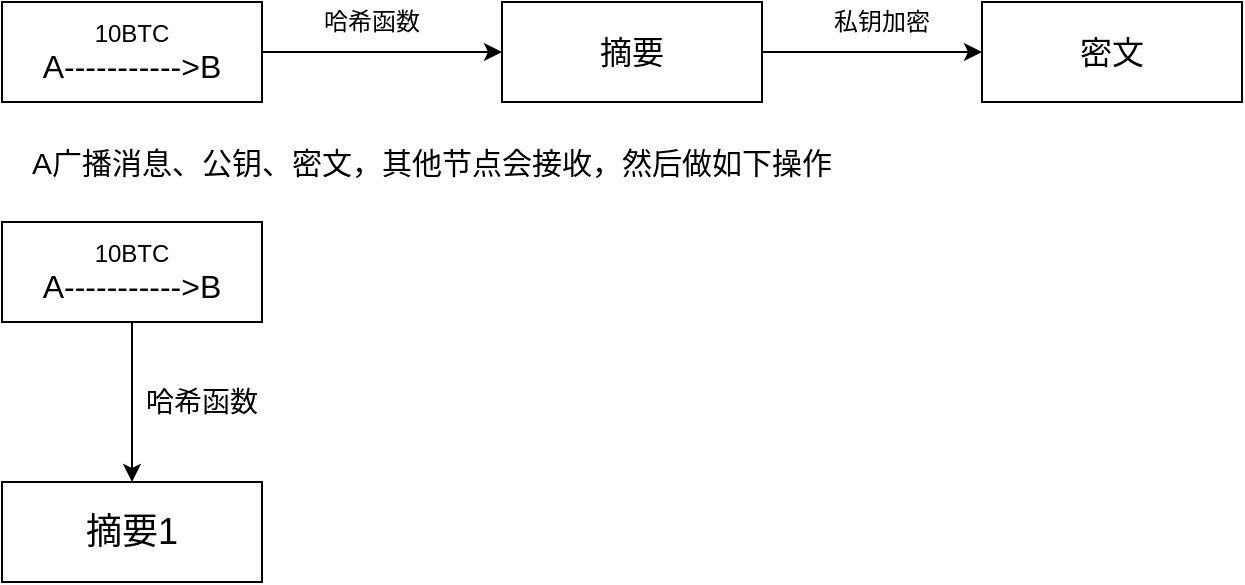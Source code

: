 <mxfile version="14.7.3" type="github">
  <diagram id="0XFOo5WfWtpuxFxuufUj" name="Page-1">
    <mxGraphModel dx="548" dy="528" grid="1" gridSize="10" guides="1" tooltips="1" connect="1" arrows="1" fold="1" page="1" pageScale="1" pageWidth="827" pageHeight="1169" math="0" shadow="0">
      <root>
        <mxCell id="0" />
        <mxCell id="1" parent="0" />
        <mxCell id="OTzWsGNzkJKnARdKistW-3" value="" style="edgeStyle=orthogonalEdgeStyle;rounded=0;orthogonalLoop=1;jettySize=auto;html=1;" edge="1" parent="1" source="OTzWsGNzkJKnARdKistW-1" target="OTzWsGNzkJKnARdKistW-2">
          <mxGeometry relative="1" as="geometry" />
        </mxCell>
        <mxCell id="OTzWsGNzkJKnARdKistW-1" value="10BTC&lt;br&gt;&lt;font style=&quot;font-size: 16px&quot;&gt;A-----------&amp;gt;B&lt;/font&gt;" style="rounded=0;whiteSpace=wrap;html=1;" vertex="1" parent="1">
          <mxGeometry x="90" y="220" width="130" height="50" as="geometry" />
        </mxCell>
        <mxCell id="OTzWsGNzkJKnARdKistW-6" value="" style="edgeStyle=orthogonalEdgeStyle;rounded=0;orthogonalLoop=1;jettySize=auto;html=1;" edge="1" parent="1" source="OTzWsGNzkJKnARdKistW-2" target="OTzWsGNzkJKnARdKistW-5">
          <mxGeometry relative="1" as="geometry" />
        </mxCell>
        <mxCell id="OTzWsGNzkJKnARdKistW-2" value="&lt;font style=&quot;font-size: 16px&quot;&gt;摘要&lt;/font&gt;" style="rounded=0;whiteSpace=wrap;html=1;" vertex="1" parent="1">
          <mxGeometry x="340" y="220" width="130" height="50" as="geometry" />
        </mxCell>
        <mxCell id="OTzWsGNzkJKnARdKistW-4" value="哈希函数" style="text;html=1;strokeColor=none;fillColor=none;align=center;verticalAlign=middle;whiteSpace=wrap;rounded=0;" vertex="1" parent="1">
          <mxGeometry x="240" y="220" width="70" height="20" as="geometry" />
        </mxCell>
        <mxCell id="OTzWsGNzkJKnARdKistW-5" value="&lt;font style=&quot;font-size: 16px&quot;&gt;密文&lt;/font&gt;" style="rounded=0;whiteSpace=wrap;html=1;" vertex="1" parent="1">
          <mxGeometry x="580" y="220" width="130" height="50" as="geometry" />
        </mxCell>
        <mxCell id="OTzWsGNzkJKnARdKistW-7" value="私钥加密" style="text;html=1;strokeColor=none;fillColor=none;align=center;verticalAlign=middle;whiteSpace=wrap;rounded=0;" vertex="1" parent="1">
          <mxGeometry x="500" y="220" width="60" height="20" as="geometry" />
        </mxCell>
        <mxCell id="OTzWsGNzkJKnARdKistW-9" value="&lt;font style=&quot;font-size: 15px&quot;&gt;A广播消息、公钥、密文，其他节点会接收，然后做如下操作&lt;/font&gt;" style="text;html=1;strokeColor=none;fillColor=none;align=center;verticalAlign=middle;whiteSpace=wrap;rounded=0;" vertex="1" parent="1">
          <mxGeometry x="90" y="290" width="430" height="20" as="geometry" />
        </mxCell>
        <mxCell id="OTzWsGNzkJKnARdKistW-12" value="" style="edgeStyle=orthogonalEdgeStyle;rounded=0;orthogonalLoop=1;jettySize=auto;html=1;" edge="1" parent="1" source="OTzWsGNzkJKnARdKistW-10" target="OTzWsGNzkJKnARdKistW-11">
          <mxGeometry relative="1" as="geometry" />
        </mxCell>
        <mxCell id="OTzWsGNzkJKnARdKistW-10" value="10BTC&lt;br&gt;&lt;font style=&quot;font-size: 16px&quot;&gt;A-----------&amp;gt;B&lt;/font&gt;" style="rounded=0;whiteSpace=wrap;html=1;" vertex="1" parent="1">
          <mxGeometry x="90" y="330" width="130" height="50" as="geometry" />
        </mxCell>
        <mxCell id="OTzWsGNzkJKnARdKistW-11" value="&lt;font style=&quot;font-size: 18px&quot;&gt;摘要1&lt;/font&gt;" style="rounded=0;whiteSpace=wrap;html=1;" vertex="1" parent="1">
          <mxGeometry x="90" y="460" width="130" height="50" as="geometry" />
        </mxCell>
        <mxCell id="OTzWsGNzkJKnARdKistW-13" value="&lt;font style=&quot;font-size: 14px&quot;&gt;哈希函数&lt;/font&gt;" style="text;html=1;strokeColor=none;fillColor=none;align=center;verticalAlign=middle;whiteSpace=wrap;rounded=0;" vertex="1" parent="1">
          <mxGeometry x="160" y="410" width="60" height="20" as="geometry" />
        </mxCell>
      </root>
    </mxGraphModel>
  </diagram>
</mxfile>
